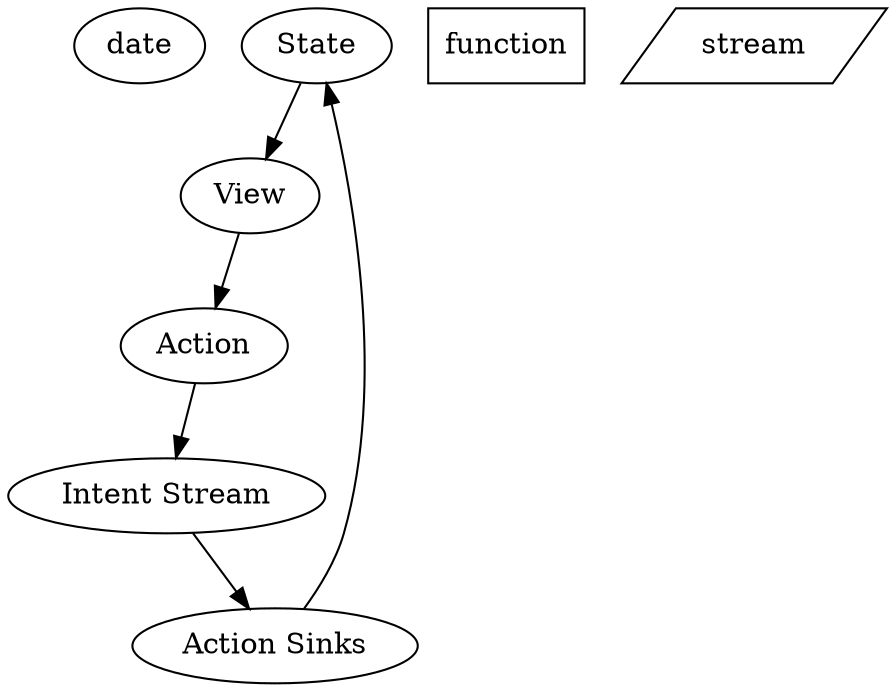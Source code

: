 digraph G {
	graph [bb="0,0,337.37,324"];
	node [label="\N"];
	date	 [height=0.5,
		pos="38.995,306",
		shape=ellipse,
		width=0.75];
	State	 [height=0.5,
		pos="111.99,306",
		width=0.77193];
	View	 [height=0.5,
		pos="78.995,234",
		width=0.7982];
	State -> View	 [pos="e,86.759,251.47 104.17,288.41 100.27,280.13 95.459,269.92 91.092,260.66"];
	Action	 [height=0.5,
		pos="64.995,162",
		width=0.94933];
	View -> Action	 [pos="e,68.45,180.28 75.606,216.05 74.064,208.35 72.2,199.03 70.467,190.36"];
	function	 [height=0.5,
		pos="188.99,306",
		shape=box,
		width=0.87021];
	"Intent Stream"	 [height=0.5,
		pos="57.995,90",
		width=1.611];
	Action -> "Intent Stream"	 [pos="e,59.705,108.1 63.264,143.7 62.493,135.98 61.566,126.71 60.706,118.11"];
	stream	 [height=0.5,
		pos="287.99,306",
		shape=parallelogram,
		width=1.3717];
	"Action Sinks"	 [height=0.5,
		pos="100.99,18",
		width=1.5569];
	"Intent Stream" -> "Action Sinks"	 [pos="e,90.681,35.789 68.404,72.055 73.474,63.801 79.678,53.701 85.307,44.538"];
	"Action Sinks" -> State	 [pos="e,115.98,288.09 110.95,36.022 116.27,46.112 122.27,59.362 124.99,72 140.83,145.35 126.94,234.54 118.06,278.24"];
}
